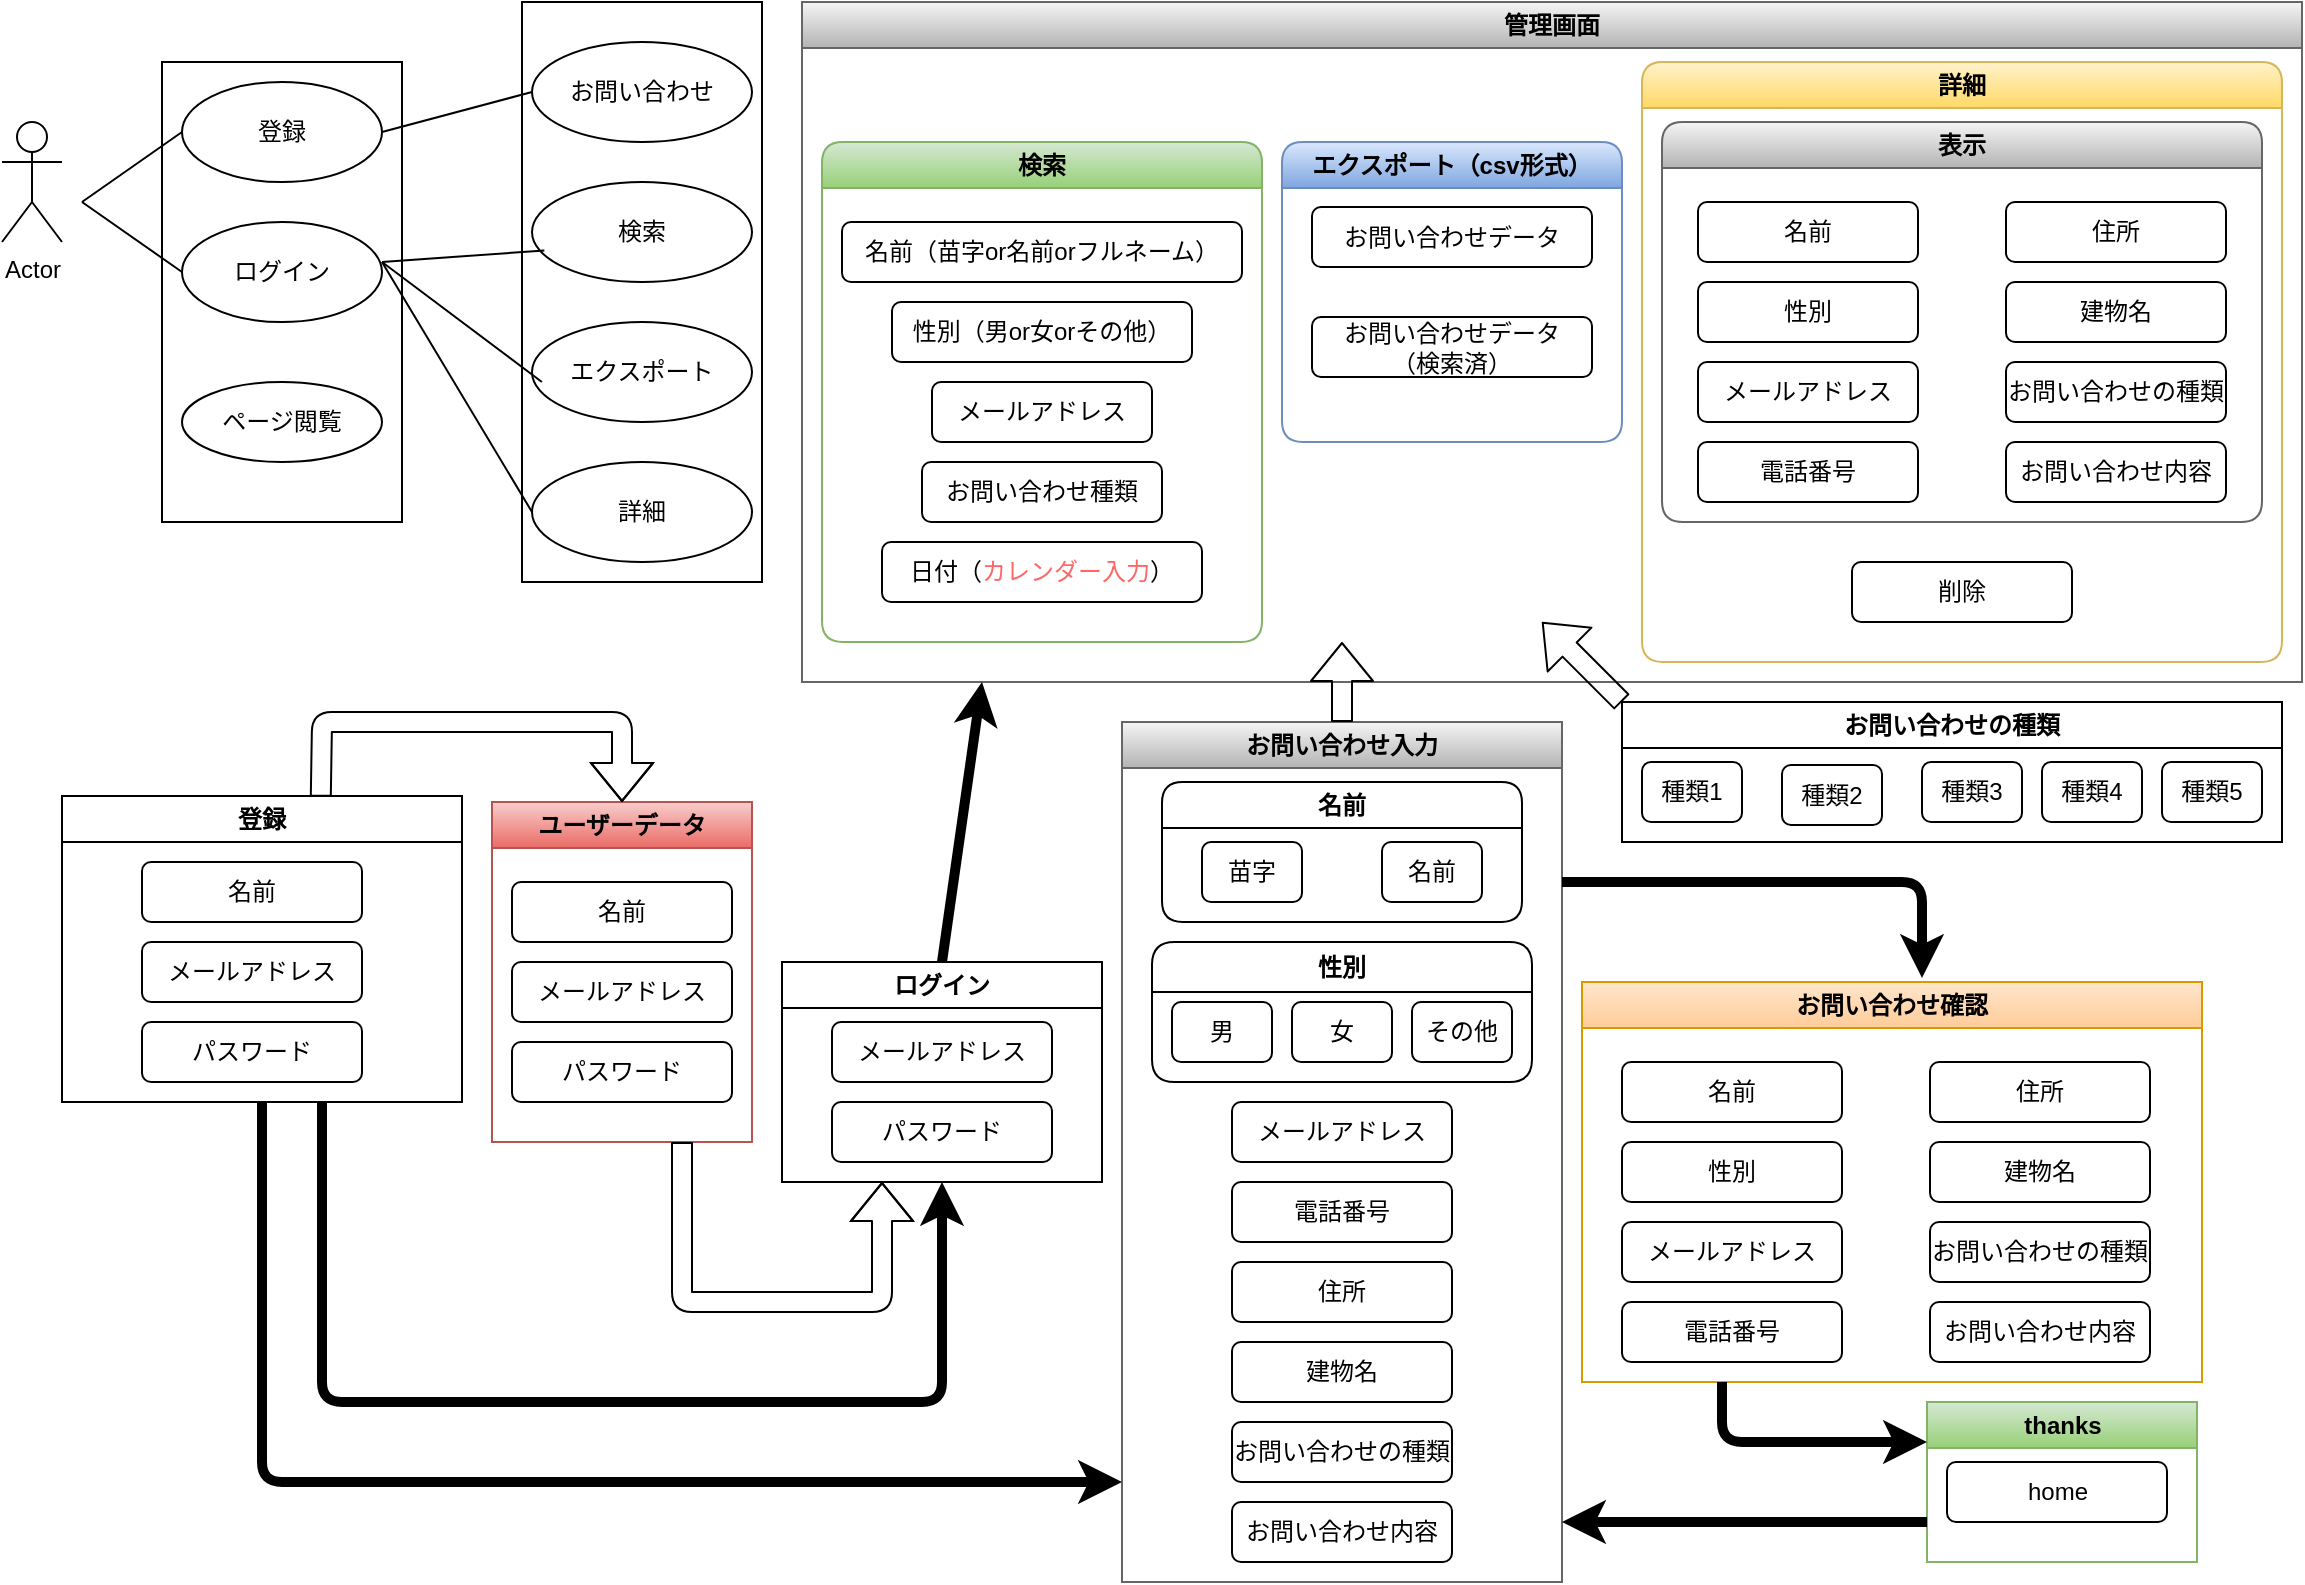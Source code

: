 <mxfile>
    <diagram id="a186hk4_OYax-xzlF0Wj" name="ページ1">
        <mxGraphModel dx="623" dy="1207" grid="1" gridSize="10" guides="1" tooltips="1" connect="1" arrows="1" fold="1" page="1" pageScale="1" pageWidth="1169" pageHeight="827" math="0" shadow="0">
            <root>
                <mxCell id="0"/>
                <mxCell id="1" parent="0"/>
                <mxCell id="195" value="Actor" style="shape=umlActor;verticalLabelPosition=bottom;verticalAlign=top;html=1;outlineConnect=0;" parent="1" vertex="1">
                    <mxGeometry x="10" y="-750" width="30" height="60" as="geometry"/>
                </mxCell>
                <mxCell id="196" value="" style="rounded=0;whiteSpace=wrap;html=1;" parent="1" vertex="1">
                    <mxGeometry x="270" y="-810" width="120" height="290" as="geometry"/>
                </mxCell>
                <mxCell id="197" value="" style="rounded=0;whiteSpace=wrap;html=1;" parent="1" vertex="1">
                    <mxGeometry x="90" y="-780" width="120" height="230" as="geometry"/>
                </mxCell>
                <mxCell id="198" value="登録" style="ellipse;whiteSpace=wrap;html=1;" parent="1" vertex="1">
                    <mxGeometry x="100" y="-770" width="100" height="50" as="geometry"/>
                </mxCell>
                <mxCell id="200" value="ログイン" style="ellipse;whiteSpace=wrap;html=1;" parent="1" vertex="1">
                    <mxGeometry x="100" y="-700" width="100" height="50" as="geometry"/>
                </mxCell>
                <mxCell id="201" value="検索" style="ellipse;whiteSpace=wrap;html=1;" parent="1" vertex="1">
                    <mxGeometry x="275" y="-720" width="110" height="50" as="geometry"/>
                </mxCell>
                <mxCell id="202" value="エクスポート" style="ellipse;whiteSpace=wrap;html=1;" parent="1" vertex="1">
                    <mxGeometry x="275" y="-650" width="110" height="50" as="geometry"/>
                </mxCell>
                <mxCell id="203" value="詳細" style="ellipse;whiteSpace=wrap;html=1;" parent="1" vertex="1">
                    <mxGeometry x="275" y="-580" width="110" height="50" as="geometry"/>
                </mxCell>
                <mxCell id="257" value="" style="endArrow=none;html=1;entryX=0;entryY=0.5;entryDx=0;entryDy=0;" parent="1" target="198" edge="1">
                    <mxGeometry width="50" height="50" relative="1" as="geometry">
                        <mxPoint x="50" y="-710" as="sourcePoint"/>
                        <mxPoint x="100" y="-760" as="targetPoint"/>
                    </mxGeometry>
                </mxCell>
                <mxCell id="258" value="" style="endArrow=none;html=1;entryX=0;entryY=0.5;entryDx=0;entryDy=0;" parent="1" target="200" edge="1">
                    <mxGeometry width="50" height="50" relative="1" as="geometry">
                        <mxPoint x="50" y="-710" as="sourcePoint"/>
                        <mxPoint x="80" y="-680" as="targetPoint"/>
                    </mxGeometry>
                </mxCell>
                <mxCell id="259" value="" style="endArrow=none;html=1;entryX=0.056;entryY=0.685;entryDx=0;entryDy=0;entryPerimeter=0;" parent="1" target="201" edge="1">
                    <mxGeometry width="50" height="50" relative="1" as="geometry">
                        <mxPoint x="200" y="-680" as="sourcePoint"/>
                        <mxPoint x="250" y="-730" as="targetPoint"/>
                    </mxGeometry>
                </mxCell>
                <mxCell id="260" value="" style="endArrow=none;html=1;entryX=0.045;entryY=0.6;entryDx=0;entryDy=0;entryPerimeter=0;" parent="1" target="202" edge="1">
                    <mxGeometry width="50" height="50" relative="1" as="geometry">
                        <mxPoint x="200" y="-680" as="sourcePoint"/>
                        <mxPoint x="270" y="-700" as="targetPoint"/>
                    </mxGeometry>
                </mxCell>
                <mxCell id="261" value="" style="endArrow=none;html=1;entryX=0;entryY=0.5;entryDx=0;entryDy=0;" parent="1" target="203" edge="1">
                    <mxGeometry width="50" height="50" relative="1" as="geometry">
                        <mxPoint x="200" y="-680" as="sourcePoint"/>
                        <mxPoint x="250" y="-670" as="targetPoint"/>
                    </mxGeometry>
                </mxCell>
                <mxCell id="262" value="お問い合わせ" style="ellipse;whiteSpace=wrap;html=1;" parent="1" vertex="1">
                    <mxGeometry x="275" y="-790" width="110" height="50" as="geometry"/>
                </mxCell>
                <mxCell id="263" value="" style="endArrow=none;html=1;entryX=0;entryY=0.5;entryDx=0;entryDy=0;exitX=1;exitY=0.5;exitDx=0;exitDy=0;" parent="1" source="198" target="262" edge="1">
                    <mxGeometry width="50" height="50" relative="1" as="geometry">
                        <mxPoint x="210" y="-530" as="sourcePoint"/>
                        <mxPoint x="260" y="-580" as="targetPoint"/>
                    </mxGeometry>
                </mxCell>
                <mxCell id="264" value="お問い合わせ入力" style="swimlane;whiteSpace=wrap;html=1;fillColor=#f5f5f5;gradientColor=#b3b3b3;strokeColor=#666666;" parent="1" vertex="1">
                    <mxGeometry x="570" y="-450" width="220" height="430" as="geometry"/>
                </mxCell>
                <mxCell id="273" value="お問い合わせ内容" style="rounded=1;whiteSpace=wrap;html=1;" parent="264" vertex="1">
                    <mxGeometry x="55" y="390" width="110" height="30" as="geometry"/>
                </mxCell>
                <mxCell id="272" value="お問い合わせの種類" style="rounded=1;whiteSpace=wrap;html=1;" parent="264" vertex="1">
                    <mxGeometry x="55" y="350" width="110" height="30" as="geometry"/>
                </mxCell>
                <mxCell id="271" value="建物名" style="rounded=1;whiteSpace=wrap;html=1;" parent="264" vertex="1">
                    <mxGeometry x="55" y="310" width="110" height="30" as="geometry"/>
                </mxCell>
                <mxCell id="270" value="住所" style="rounded=1;whiteSpace=wrap;html=1;" parent="264" vertex="1">
                    <mxGeometry x="55" y="270" width="110" height="30" as="geometry"/>
                </mxCell>
                <mxCell id="269" value="電話番号" style="rounded=1;whiteSpace=wrap;html=1;" parent="264" vertex="1">
                    <mxGeometry x="55" y="230" width="110" height="30" as="geometry"/>
                </mxCell>
                <mxCell id="268" value="メールアドレス" style="rounded=1;whiteSpace=wrap;html=1;" parent="264" vertex="1">
                    <mxGeometry x="55" y="190" width="110" height="30" as="geometry"/>
                </mxCell>
                <mxCell id="274" value="名前" style="swimlane;whiteSpace=wrap;html=1;rounded=1;startSize=23;" parent="264" vertex="1">
                    <mxGeometry x="20" y="30" width="180" height="70" as="geometry"/>
                </mxCell>
                <mxCell id="275" value="苗字" style="rounded=1;whiteSpace=wrap;html=1;" parent="274" vertex="1">
                    <mxGeometry x="20" y="30" width="50" height="30" as="geometry"/>
                </mxCell>
                <mxCell id="276" value="名前" style="rounded=1;whiteSpace=wrap;html=1;" parent="274" vertex="1">
                    <mxGeometry x="110" y="30" width="50" height="30" as="geometry"/>
                </mxCell>
                <mxCell id="277" value="性別" style="swimlane;whiteSpace=wrap;html=1;rounded=1;startSize=25;" parent="264" vertex="1">
                    <mxGeometry x="15" y="110" width="190" height="70" as="geometry">
                        <mxRectangle x="640" y="-580" width="60" height="30" as="alternateBounds"/>
                    </mxGeometry>
                </mxCell>
                <mxCell id="278" value="男" style="rounded=1;whiteSpace=wrap;html=1;" parent="277" vertex="1">
                    <mxGeometry x="10" y="30" width="50" height="30" as="geometry"/>
                </mxCell>
                <mxCell id="279" value="女" style="rounded=1;whiteSpace=wrap;html=1;" parent="277" vertex="1">
                    <mxGeometry x="70" y="30" width="50" height="30" as="geometry"/>
                </mxCell>
                <mxCell id="281" value="その他" style="rounded=1;whiteSpace=wrap;html=1;" parent="277" vertex="1">
                    <mxGeometry x="130" y="30" width="50" height="30" as="geometry"/>
                </mxCell>
                <mxCell id="310" value="thanks" style="swimlane;whiteSpace=wrap;html=1;fillColor=#d5e8d4;gradientColor=#97d077;strokeColor=#82b366;" parent="1" vertex="1">
                    <mxGeometry x="972.5" y="-110" width="135" height="80" as="geometry"/>
                </mxCell>
                <mxCell id="311" value="home" style="rounded=1;whiteSpace=wrap;html=1;" parent="310" vertex="1">
                    <mxGeometry x="10" y="30" width="110" height="30" as="geometry"/>
                </mxCell>
                <mxCell id="312" value="" style="group" parent="1" vertex="1" connectable="0">
                    <mxGeometry x="800" y="-320" width="310" height="200" as="geometry"/>
                </mxCell>
                <mxCell id="282" value="お問い合わせ確認" style="swimlane;whiteSpace=wrap;html=1;fillColor=#FFE6CC;gradientColor=#FFCC99;strokeColor=#d79b00;" parent="312" vertex="1">
                    <mxGeometry width="310" height="200" as="geometry"/>
                </mxCell>
                <mxCell id="301" value="" style="group" parent="312" vertex="1" connectable="0">
                    <mxGeometry x="20" y="40" width="264" height="150" as="geometry"/>
                </mxCell>
                <mxCell id="302" value="名前" style="rounded=1;whiteSpace=wrap;html=1;" parent="301" vertex="1">
                    <mxGeometry width="110" height="30" as="geometry"/>
                </mxCell>
                <mxCell id="303" value="性別" style="rounded=1;whiteSpace=wrap;html=1;" parent="301" vertex="1">
                    <mxGeometry y="40" width="110" height="30" as="geometry"/>
                </mxCell>
                <mxCell id="304" value="メールアドレス" style="rounded=1;whiteSpace=wrap;html=1;" parent="301" vertex="1">
                    <mxGeometry y="80" width="110" height="30" as="geometry"/>
                </mxCell>
                <mxCell id="305" value="電話番号" style="rounded=1;whiteSpace=wrap;html=1;" parent="301" vertex="1">
                    <mxGeometry y="120" width="110" height="30" as="geometry"/>
                </mxCell>
                <mxCell id="306" value="住所" style="rounded=1;whiteSpace=wrap;html=1;" parent="301" vertex="1">
                    <mxGeometry x="154" width="110" height="30" as="geometry"/>
                </mxCell>
                <mxCell id="307" value="建物名" style="rounded=1;whiteSpace=wrap;html=1;" parent="301" vertex="1">
                    <mxGeometry x="154" y="40" width="110" height="30" as="geometry"/>
                </mxCell>
                <mxCell id="308" value="お問い合わせの種類" style="rounded=1;whiteSpace=wrap;html=1;" parent="301" vertex="1">
                    <mxGeometry x="154" y="80" width="110" height="30" as="geometry"/>
                </mxCell>
                <mxCell id="309" value="お問い合わせ内容" style="rounded=1;whiteSpace=wrap;html=1;" parent="301" vertex="1">
                    <mxGeometry x="154" y="120" width="110" height="30" as="geometry"/>
                </mxCell>
                <mxCell id="313" value="管理画面" style="swimlane;whiteSpace=wrap;html=1;fillColor=#f5f5f5;strokeColor=#666666;gradientColor=#b3b3b3;" parent="1" vertex="1">
                    <mxGeometry x="410" y="-810" width="750" height="340" as="geometry"/>
                </mxCell>
                <mxCell id="206" value="検索" style="swimlane;whiteSpace=wrap;html=1;rounded=1;fillColor=#d5e8d4;gradientColor=#97d077;strokeColor=#82b366;" parent="313" vertex="1">
                    <mxGeometry x="10" y="70" width="220" height="250" as="geometry"/>
                </mxCell>
                <mxCell id="210" value="名前（苗字or名前orフルネーム）" style="rounded=1;whiteSpace=wrap;html=1;" parent="206" vertex="1">
                    <mxGeometry x="10" y="40" width="200" height="30" as="geometry"/>
                </mxCell>
                <mxCell id="211" value="性別（男or女orその他）" style="rounded=1;whiteSpace=wrap;html=1;" parent="206" vertex="1">
                    <mxGeometry x="35" y="80" width="150" height="30" as="geometry"/>
                </mxCell>
                <mxCell id="215" value="メールアドレス" style="rounded=1;whiteSpace=wrap;html=1;" parent="206" vertex="1">
                    <mxGeometry x="55" y="120" width="110" height="30" as="geometry"/>
                </mxCell>
                <mxCell id="216" value="お問い合わせ種類" style="rounded=1;whiteSpace=wrap;html=1;" parent="206" vertex="1">
                    <mxGeometry x="50" y="160" width="120" height="30" as="geometry"/>
                </mxCell>
                <mxCell id="217" value="日付（&lt;font style=&quot;color: rgb(255, 102, 102);&quot;&gt;カレンダー入力&lt;/font&gt;）" style="rounded=1;whiteSpace=wrap;html=1;" parent="206" vertex="1">
                    <mxGeometry x="30" y="200" width="160" height="30" as="geometry"/>
                </mxCell>
                <mxCell id="319" value="" style="group" parent="313" vertex="1" connectable="0">
                    <mxGeometry x="240" y="70" width="170" height="150" as="geometry"/>
                </mxCell>
                <mxCell id="222" value="お問い合わせデータ&lt;div&gt;（検索済）&lt;/div&gt;" style="rounded=1;whiteSpace=wrap;html=1;flipH=0;flipV=0;" parent="319" vertex="1">
                    <mxGeometry x="15" y="87.5" width="140" height="30" as="geometry"/>
                </mxCell>
                <mxCell id="219" value="お問い合わせデータ" style="rounded=1;whiteSpace=wrap;html=1;flipH=0;flipV=0;" parent="319" vertex="1">
                    <mxGeometry x="15" y="32.5" width="140" height="30" as="geometry"/>
                </mxCell>
                <mxCell id="218" value="エクスポート（csv形式）" style="swimlane;whiteSpace=wrap;html=1;rounded=1;fillColor=#dae8fc;gradientColor=#7ea6e0;strokeColor=#6c8ebf;" parent="319" vertex="1">
                    <mxGeometry width="170" height="150" as="geometry"/>
                </mxCell>
                <mxCell id="320" value="" style="group" parent="313" vertex="1" connectable="0">
                    <mxGeometry x="420" y="30" width="320" height="300" as="geometry"/>
                </mxCell>
                <mxCell id="256" value="削除" style="rounded=1;whiteSpace=wrap;html=1;" parent="320" vertex="1">
                    <mxGeometry x="105" y="250" width="110" height="30" as="geometry"/>
                </mxCell>
                <mxCell id="255" value="表示" style="swimlane;whiteSpace=wrap;html=1;rounded=1;fillColor=#f5f5f5;gradientColor=#b3b3b3;strokeColor=#666666;" parent="320" vertex="1">
                    <mxGeometry x="10" y="30" width="300" height="200" as="geometry"/>
                </mxCell>
                <mxCell id="254" value="" style="group" parent="255" vertex="1" connectable="0">
                    <mxGeometry x="18" y="40" width="264" height="150" as="geometry"/>
                </mxCell>
                <mxCell id="224" value="名前" style="rounded=1;whiteSpace=wrap;html=1;" parent="254" vertex="1">
                    <mxGeometry width="110" height="30" as="geometry"/>
                </mxCell>
                <mxCell id="225" value="性別" style="rounded=1;whiteSpace=wrap;html=1;" parent="254" vertex="1">
                    <mxGeometry y="40" width="110" height="30" as="geometry"/>
                </mxCell>
                <mxCell id="226" value="メールアドレス" style="rounded=1;whiteSpace=wrap;html=1;" parent="254" vertex="1">
                    <mxGeometry y="80" width="110" height="30" as="geometry"/>
                </mxCell>
                <mxCell id="227" value="電話番号" style="rounded=1;whiteSpace=wrap;html=1;" parent="254" vertex="1">
                    <mxGeometry y="120" width="110" height="30" as="geometry"/>
                </mxCell>
                <mxCell id="228" value="住所" style="rounded=1;whiteSpace=wrap;html=1;" parent="254" vertex="1">
                    <mxGeometry x="154" width="110" height="30" as="geometry"/>
                </mxCell>
                <mxCell id="235" value="建物名" style="rounded=1;whiteSpace=wrap;html=1;" parent="254" vertex="1">
                    <mxGeometry x="154" y="40" width="110" height="30" as="geometry"/>
                </mxCell>
                <mxCell id="243" value="お問い合わせの種類" style="rounded=1;whiteSpace=wrap;html=1;" parent="254" vertex="1">
                    <mxGeometry x="154" y="80" width="110" height="30" as="geometry"/>
                </mxCell>
                <mxCell id="252" value="お問い合わせ内容" style="rounded=1;whiteSpace=wrap;html=1;" parent="254" vertex="1">
                    <mxGeometry x="154" y="120" width="110" height="30" as="geometry"/>
                </mxCell>
                <mxCell id="223" value="詳細" style="swimlane;whiteSpace=wrap;html=1;rounded=1;fillColor=#fff2cc;gradientColor=#ffd966;strokeColor=#d6b656;" parent="320" vertex="1">
                    <mxGeometry width="320" height="300" as="geometry"/>
                </mxCell>
                <mxCell id="336" value="" style="endArrow=classic;html=1;strokeWidth=5;" parent="313" edge="1">
                    <mxGeometry width="50" height="50" relative="1" as="geometry">
                        <mxPoint x="380" y="440" as="sourcePoint"/>
                        <mxPoint x="560" y="488" as="targetPoint"/>
                        <Array as="points">
                            <mxPoint x="560" y="440"/>
                        </Array>
                    </mxGeometry>
                </mxCell>
                <mxCell id="337" value="" style="endArrow=classic;html=1;strokeWidth=5;entryX=0;entryY=0.25;entryDx=0;entryDy=0;" parent="313" target="310" edge="1">
                    <mxGeometry width="50" height="50" relative="1" as="geometry">
                        <mxPoint x="460" y="690" as="sourcePoint"/>
                        <mxPoint x="560" y="750" as="targetPoint"/>
                        <Array as="points">
                            <mxPoint x="460" y="720"/>
                        </Array>
                    </mxGeometry>
                </mxCell>
                <mxCell id="344" value="" style="endArrow=classic;html=1;strokeWidth=5;exitX=0;exitY=0.75;exitDx=0;exitDy=0;" parent="313" source="310" edge="1">
                    <mxGeometry width="50" height="50" relative="1" as="geometry">
                        <mxPoint x="470" y="700" as="sourcePoint"/>
                        <mxPoint x="380" y="760" as="targetPoint"/>
                        <Array as="points"/>
                    </mxGeometry>
                </mxCell>
                <mxCell id="317" value="ユーザーデータ" style="swimlane;whiteSpace=wrap;html=1;fillColor=#f8cecc;gradientColor=#ea6b66;strokeColor=#b85450;startSize=23;" parent="1" vertex="1">
                    <mxGeometry x="255" y="-410" width="130" height="170" as="geometry"/>
                </mxCell>
                <mxCell id="332" value="名前" style="rounded=1;whiteSpace=wrap;html=1;" parent="317" vertex="1">
                    <mxGeometry x="10" y="40" width="110" height="30" as="geometry"/>
                </mxCell>
                <mxCell id="333" value="メールアドレス" style="rounded=1;whiteSpace=wrap;html=1;" parent="317" vertex="1">
                    <mxGeometry x="10" y="80" width="110" height="30" as="geometry"/>
                </mxCell>
                <mxCell id="334" value="パスワード" style="rounded=1;whiteSpace=wrap;html=1;" parent="317" vertex="1">
                    <mxGeometry x="10" y="120" width="110" height="30" as="geometry"/>
                </mxCell>
                <mxCell id="324" value="登録" style="swimlane;whiteSpace=wrap;html=1;" parent="1" vertex="1">
                    <mxGeometry x="40" y="-413" width="200" height="153" as="geometry"/>
                </mxCell>
                <mxCell id="325" value="名前" style="rounded=1;whiteSpace=wrap;html=1;" parent="324" vertex="1">
                    <mxGeometry x="40" y="33" width="110" height="30" as="geometry"/>
                </mxCell>
                <mxCell id="326" value="メールアドレス" style="rounded=1;whiteSpace=wrap;html=1;" parent="324" vertex="1">
                    <mxGeometry x="40" y="73" width="110" height="30" as="geometry"/>
                </mxCell>
                <mxCell id="327" value="パスワード" style="rounded=1;whiteSpace=wrap;html=1;" parent="324" vertex="1">
                    <mxGeometry x="40" y="113" width="110" height="30" as="geometry"/>
                </mxCell>
                <mxCell id="328" value="ログイン" style="swimlane;whiteSpace=wrap;html=1;" parent="1" vertex="1">
                    <mxGeometry x="400" y="-330" width="160" height="110" as="geometry"/>
                </mxCell>
                <mxCell id="330" value="メールアドレス" style="rounded=1;whiteSpace=wrap;html=1;" parent="328" vertex="1">
                    <mxGeometry x="25" y="30" width="110" height="30" as="geometry"/>
                </mxCell>
                <mxCell id="331" value="パスワード" style="rounded=1;whiteSpace=wrap;html=1;" parent="328" vertex="1">
                    <mxGeometry x="25" y="70" width="110" height="30" as="geometry"/>
                </mxCell>
                <mxCell id="335" value="" style="endArrow=classic;html=1;strokeWidth=5;exitX=0.5;exitY=0;exitDx=0;exitDy=0;" parent="1" source="328" edge="1">
                    <mxGeometry width="50" height="50" relative="1" as="geometry">
                        <mxPoint x="500" y="-410" as="sourcePoint"/>
                        <mxPoint x="500" y="-470" as="targetPoint"/>
                    </mxGeometry>
                </mxCell>
                <mxCell id="343" value="" style="endArrow=classic;html=1;strokeWidth=5;exitX=0.5;exitY=1;exitDx=0;exitDy=0;" parent="1" source="324" edge="1">
                    <mxGeometry width="50" height="50" relative="1" as="geometry">
                        <mxPoint x="510" y="-400" as="sourcePoint"/>
                        <mxPoint x="570" y="-70" as="targetPoint"/>
                        <Array as="points">
                            <mxPoint x="140" y="-70"/>
                        </Array>
                    </mxGeometry>
                </mxCell>
                <mxCell id="396" value="お問い合わせの種類" style="swimlane;whiteSpace=wrap;html=1;" parent="1" vertex="1">
                    <mxGeometry x="820" y="-460" width="330" height="70" as="geometry"/>
                </mxCell>
                <mxCell id="397" value="種類1" style="rounded=1;whiteSpace=wrap;html=1;" parent="396" vertex="1">
                    <mxGeometry x="10" y="30" width="50" height="30" as="geometry"/>
                </mxCell>
                <mxCell id="403" value="種類2" style="rounded=1;whiteSpace=wrap;html=1;" parent="396" vertex="1">
                    <mxGeometry x="80" y="31.5" width="50" height="30" as="geometry"/>
                </mxCell>
                <mxCell id="404" value="種類3" style="rounded=1;whiteSpace=wrap;html=1;" parent="396" vertex="1">
                    <mxGeometry x="150" y="30" width="50" height="30" as="geometry"/>
                </mxCell>
                <mxCell id="405" value="種類4" style="rounded=1;whiteSpace=wrap;html=1;" parent="396" vertex="1">
                    <mxGeometry x="210" y="30" width="50" height="30" as="geometry"/>
                </mxCell>
                <mxCell id="406" value="種類5" style="rounded=1;whiteSpace=wrap;html=1;" parent="396" vertex="1">
                    <mxGeometry x="270" y="30" width="50" height="30" as="geometry"/>
                </mxCell>
                <mxCell id="JidAyluxkgedh4ystLiz-407" value="" style="endArrow=classic;html=1;strokeWidth=5;entryX=0.5;entryY=1;entryDx=0;entryDy=0;" parent="1" target="328" edge="1">
                    <mxGeometry width="50" height="50" relative="1" as="geometry">
                        <mxPoint x="170" y="-260" as="sourcePoint"/>
                        <mxPoint x="600" y="-110" as="targetPoint"/>
                        <Array as="points">
                            <mxPoint x="170" y="-110"/>
                            <mxPoint x="480" y="-110"/>
                        </Array>
                    </mxGeometry>
                </mxCell>
                <mxCell id="JidAyluxkgedh4ystLiz-409" value="ページ閲覧" style="ellipse;whiteSpace=wrap;html=1;align=center;" parent="1" vertex="1">
                    <mxGeometry x="100" y="-620" width="100" height="40" as="geometry"/>
                </mxCell>
                <mxCell id="JidAyluxkgedh4ystLiz-410" value="" style="shape=flexArrow;endArrow=classic;html=1;exitX=0.647;exitY=0.002;exitDx=0;exitDy=0;exitPerimeter=0;entryX=0.5;entryY=0;entryDx=0;entryDy=0;" parent="1" source="324" target="317" edge="1">
                    <mxGeometry width="50" height="50" relative="1" as="geometry">
                        <mxPoint x="490" y="-400" as="sourcePoint"/>
                        <mxPoint x="340" y="-450" as="targetPoint"/>
                        <Array as="points">
                            <mxPoint x="170" y="-450"/>
                            <mxPoint x="320" y="-450"/>
                        </Array>
                    </mxGeometry>
                </mxCell>
                <mxCell id="JidAyluxkgedh4ystLiz-411" value="" style="shape=flexArrow;endArrow=classic;html=1;exitX=0.5;exitY=0;exitDx=0;exitDy=0;" parent="1" source="264" edge="1">
                    <mxGeometry width="50" height="50" relative="1" as="geometry">
                        <mxPoint x="490" y="-400" as="sourcePoint"/>
                        <mxPoint x="680" y="-490" as="targetPoint"/>
                    </mxGeometry>
                </mxCell>
                <mxCell id="JidAyluxkgedh4ystLiz-412" value="" style="shape=flexArrow;endArrow=classic;html=1;" parent="1" edge="1">
                    <mxGeometry width="50" height="50" relative="1" as="geometry">
                        <mxPoint x="350" y="-240" as="sourcePoint"/>
                        <mxPoint x="450" y="-220" as="targetPoint"/>
                        <Array as="points">
                            <mxPoint x="350" y="-160"/>
                            <mxPoint x="450" y="-160"/>
                        </Array>
                    </mxGeometry>
                </mxCell>
                <mxCell id="JidAyluxkgedh4ystLiz-413" value="" style="shape=flexArrow;endArrow=classic;html=1;exitX=0;exitY=0;exitDx=0;exitDy=0;" parent="1" source="396" edge="1">
                    <mxGeometry width="50" height="50" relative="1" as="geometry">
                        <mxPoint x="490" y="-400" as="sourcePoint"/>
                        <mxPoint x="780" y="-500" as="targetPoint"/>
                    </mxGeometry>
                </mxCell>
            </root>
        </mxGraphModel>
    </diagram>
    <diagram id="XIUJoFIRIqvUNuBuNSU5" name="ページ2">
        <mxGraphModel dx="623" dy="572" grid="1" gridSize="10" guides="1" tooltips="1" connect="1" arrows="1" fold="1" page="1" pageScale="1" pageWidth="1169" pageHeight="827" math="0" shadow="0">
            <root>
                <mxCell id="0"/>
                <mxCell id="1" parent="0"/>
                <mxCell id="DqhU7lSYUnh9cS1nYdbI-1" value="User" style="shape=table;startSize=30;container=1;collapsible=1;childLayout=tableLayout;fixedRows=1;rowLines=0;fontStyle=1;align=center;resizeLast=1;html=1;" parent="1" vertex="1">
                    <mxGeometry x="20" y="20" width="180" height="210" as="geometry"/>
                </mxCell>
                <mxCell id="DqhU7lSYUnh9cS1nYdbI-2" value="" style="shape=tableRow;horizontal=0;startSize=0;swimlaneHead=0;swimlaneBody=0;fillColor=none;collapsible=0;dropTarget=0;points=[[0,0.5],[1,0.5]];portConstraint=eastwest;top=0;left=0;right=0;bottom=1;" parent="DqhU7lSYUnh9cS1nYdbI-1" vertex="1">
                    <mxGeometry y="30" width="180" height="30" as="geometry"/>
                </mxCell>
                <mxCell id="DqhU7lSYUnh9cS1nYdbI-3" value="PK" style="shape=partialRectangle;connectable=0;fillColor=none;top=0;left=0;bottom=0;right=0;fontStyle=1;overflow=hidden;whiteSpace=wrap;html=1;" parent="DqhU7lSYUnh9cS1nYdbI-2" vertex="1">
                    <mxGeometry width="30" height="30" as="geometry">
                        <mxRectangle width="30" height="30" as="alternateBounds"/>
                    </mxGeometry>
                </mxCell>
                <mxCell id="DqhU7lSYUnh9cS1nYdbI-4" value="id" style="shape=partialRectangle;connectable=0;fillColor=none;top=0;left=0;bottom=0;right=0;align=left;spacingLeft=6;fontStyle=5;overflow=hidden;whiteSpace=wrap;html=1;" parent="DqhU7lSYUnh9cS1nYdbI-2" vertex="1">
                    <mxGeometry x="30" width="150" height="30" as="geometry">
                        <mxRectangle width="150" height="30" as="alternateBounds"/>
                    </mxGeometry>
                </mxCell>
                <mxCell id="DqhU7lSYUnh9cS1nYdbI-8" value="" style="shape=tableRow;horizontal=0;startSize=0;swimlaneHead=0;swimlaneBody=0;fillColor=none;collapsible=0;dropTarget=0;points=[[0,0.5],[1,0.5]];portConstraint=eastwest;top=0;left=0;right=0;bottom=0;" parent="DqhU7lSYUnh9cS1nYdbI-1" vertex="1">
                    <mxGeometry y="60" width="180" height="30" as="geometry"/>
                </mxCell>
                <mxCell id="DqhU7lSYUnh9cS1nYdbI-9" value="" style="shape=partialRectangle;connectable=0;fillColor=none;top=0;left=0;bottom=0;right=0;editable=1;overflow=hidden;whiteSpace=wrap;html=1;" parent="DqhU7lSYUnh9cS1nYdbI-8" vertex="1">
                    <mxGeometry width="30" height="30" as="geometry">
                        <mxRectangle width="30" height="30" as="alternateBounds"/>
                    </mxGeometry>
                </mxCell>
                <mxCell id="DqhU7lSYUnh9cS1nYdbI-10" value="name" style="shape=partialRectangle;connectable=0;fillColor=none;top=0;left=0;bottom=0;right=0;align=left;spacingLeft=6;overflow=hidden;whiteSpace=wrap;html=1;" parent="DqhU7lSYUnh9cS1nYdbI-8" vertex="1">
                    <mxGeometry x="30" width="150" height="30" as="geometry">
                        <mxRectangle width="150" height="30" as="alternateBounds"/>
                    </mxGeometry>
                </mxCell>
                <mxCell id="DqhU7lSYUnh9cS1nYdbI-11" value="" style="shape=tableRow;horizontal=0;startSize=0;swimlaneHead=0;swimlaneBody=0;fillColor=none;collapsible=0;dropTarget=0;points=[[0,0.5],[1,0.5]];portConstraint=eastwest;top=0;left=0;right=0;bottom=0;" parent="DqhU7lSYUnh9cS1nYdbI-1" vertex="1">
                    <mxGeometry y="90" width="180" height="30" as="geometry"/>
                </mxCell>
                <mxCell id="DqhU7lSYUnh9cS1nYdbI-12" value="" style="shape=partialRectangle;connectable=0;fillColor=none;top=0;left=0;bottom=0;right=0;editable=1;overflow=hidden;whiteSpace=wrap;html=1;" parent="DqhU7lSYUnh9cS1nYdbI-11" vertex="1">
                    <mxGeometry width="30" height="30" as="geometry">
                        <mxRectangle width="30" height="30" as="alternateBounds"/>
                    </mxGeometry>
                </mxCell>
                <mxCell id="DqhU7lSYUnh9cS1nYdbI-13" value="email (unique)" style="shape=partialRectangle;connectable=0;fillColor=none;top=0;left=0;bottom=0;right=0;align=left;spacingLeft=6;overflow=hidden;whiteSpace=wrap;html=1;" parent="DqhU7lSYUnh9cS1nYdbI-11" vertex="1">
                    <mxGeometry x="30" width="150" height="30" as="geometry">
                        <mxRectangle width="150" height="30" as="alternateBounds"/>
                    </mxGeometry>
                </mxCell>
                <mxCell id="DqhU7lSYUnh9cS1nYdbI-14" value="" style="shape=tableRow;horizontal=0;startSize=0;swimlaneHead=0;swimlaneBody=0;fillColor=none;collapsible=0;dropTarget=0;points=[[0,0.5],[1,0.5]];portConstraint=eastwest;top=0;left=0;right=0;bottom=0;" parent="DqhU7lSYUnh9cS1nYdbI-1" vertex="1">
                    <mxGeometry y="120" width="180" height="30" as="geometry"/>
                </mxCell>
                <mxCell id="DqhU7lSYUnh9cS1nYdbI-15" value="" style="shape=partialRectangle;connectable=0;fillColor=none;top=0;left=0;bottom=0;right=0;editable=1;overflow=hidden;whiteSpace=wrap;html=1;" parent="DqhU7lSYUnh9cS1nYdbI-14" vertex="1">
                    <mxGeometry width="30" height="30" as="geometry">
                        <mxRectangle width="30" height="30" as="alternateBounds"/>
                    </mxGeometry>
                </mxCell>
                <mxCell id="DqhU7lSYUnh9cS1nYdbI-16" value="password" style="shape=partialRectangle;connectable=0;fillColor=none;top=0;left=0;bottom=0;right=0;align=left;spacingLeft=6;overflow=hidden;whiteSpace=wrap;html=1;" parent="DqhU7lSYUnh9cS1nYdbI-14" vertex="1">
                    <mxGeometry x="30" width="150" height="30" as="geometry">
                        <mxRectangle width="150" height="30" as="alternateBounds"/>
                    </mxGeometry>
                </mxCell>
                <mxCell id="WH6bGl1CaL70S8kNc1QI-4" value="" style="shape=tableRow;horizontal=0;startSize=0;swimlaneHead=0;swimlaneBody=0;fillColor=none;collapsible=0;dropTarget=0;points=[[0,0.5],[1,0.5]];portConstraint=eastwest;top=0;left=0;right=0;bottom=0;" vertex="1" parent="DqhU7lSYUnh9cS1nYdbI-1">
                    <mxGeometry y="150" width="180" height="30" as="geometry"/>
                </mxCell>
                <mxCell id="WH6bGl1CaL70S8kNc1QI-5" value="" style="shape=partialRectangle;connectable=0;fillColor=none;top=0;left=0;bottom=0;right=0;editable=1;overflow=hidden;whiteSpace=wrap;html=1;" vertex="1" parent="WH6bGl1CaL70S8kNc1QI-4">
                    <mxGeometry width="30" height="30" as="geometry">
                        <mxRectangle width="30" height="30" as="alternateBounds"/>
                    </mxGeometry>
                </mxCell>
                <mxCell id="WH6bGl1CaL70S8kNc1QI-6" value="create_at" style="shape=partialRectangle;connectable=0;fillColor=none;top=0;left=0;bottom=0;right=0;align=left;spacingLeft=6;overflow=hidden;whiteSpace=wrap;html=1;" vertex="1" parent="WH6bGl1CaL70S8kNc1QI-4">
                    <mxGeometry x="30" width="150" height="30" as="geometry">
                        <mxRectangle width="150" height="30" as="alternateBounds"/>
                    </mxGeometry>
                </mxCell>
                <mxCell id="WH6bGl1CaL70S8kNc1QI-7" value="" style="shape=tableRow;horizontal=0;startSize=0;swimlaneHead=0;swimlaneBody=0;fillColor=none;collapsible=0;dropTarget=0;points=[[0,0.5],[1,0.5]];portConstraint=eastwest;top=0;left=0;right=0;bottom=0;" vertex="1" parent="DqhU7lSYUnh9cS1nYdbI-1">
                    <mxGeometry y="180" width="180" height="30" as="geometry"/>
                </mxCell>
                <mxCell id="WH6bGl1CaL70S8kNc1QI-8" value="" style="shape=partialRectangle;connectable=0;fillColor=none;top=0;left=0;bottom=0;right=0;editable=1;overflow=hidden;whiteSpace=wrap;html=1;" vertex="1" parent="WH6bGl1CaL70S8kNc1QI-7">
                    <mxGeometry width="30" height="30" as="geometry">
                        <mxRectangle width="30" height="30" as="alternateBounds"/>
                    </mxGeometry>
                </mxCell>
                <mxCell id="WH6bGl1CaL70S8kNc1QI-9" value="update_at" style="shape=partialRectangle;connectable=0;fillColor=none;top=0;left=0;bottom=0;right=0;align=left;spacingLeft=6;overflow=hidden;whiteSpace=wrap;html=1;" vertex="1" parent="WH6bGl1CaL70S8kNc1QI-7">
                    <mxGeometry x="30" width="150" height="30" as="geometry">
                        <mxRectangle width="150" height="30" as="alternateBounds"/>
                    </mxGeometry>
                </mxCell>
                <mxCell id="R6xWxiMw1nWI4LtuLH-N-1" value="Contacts" style="shape=table;startSize=30;container=1;collapsible=1;childLayout=tableLayout;fixedRows=1;rowLines=0;fontStyle=1;align=center;resizeLast=1;html=1;" parent="1" vertex="1">
                    <mxGeometry x="280" y="20" width="180" height="360" as="geometry"/>
                </mxCell>
                <mxCell id="R6xWxiMw1nWI4LtuLH-N-2" value="" style="shape=tableRow;horizontal=0;startSize=0;swimlaneHead=0;swimlaneBody=0;fillColor=none;collapsible=0;dropTarget=0;points=[[0,0.5],[1,0.5]];portConstraint=eastwest;top=0;left=0;right=0;bottom=1;" parent="R6xWxiMw1nWI4LtuLH-N-1" vertex="1">
                    <mxGeometry y="30" width="180" height="30" as="geometry"/>
                </mxCell>
                <mxCell id="R6xWxiMw1nWI4LtuLH-N-3" value="PK" style="shape=partialRectangle;connectable=0;fillColor=none;top=0;left=0;bottom=0;right=0;fontStyle=1;overflow=hidden;whiteSpace=wrap;html=1;" parent="R6xWxiMw1nWI4LtuLH-N-2" vertex="1">
                    <mxGeometry width="30" height="30" as="geometry">
                        <mxRectangle width="30" height="30" as="alternateBounds"/>
                    </mxGeometry>
                </mxCell>
                <mxCell id="R6xWxiMw1nWI4LtuLH-N-4" value="id" style="shape=partialRectangle;connectable=0;fillColor=none;top=0;left=0;bottom=0;right=0;align=left;spacingLeft=6;fontStyle=5;overflow=hidden;whiteSpace=wrap;html=1;" parent="R6xWxiMw1nWI4LtuLH-N-2" vertex="1">
                    <mxGeometry x="30" width="150" height="30" as="geometry">
                        <mxRectangle width="150" height="30" as="alternateBounds"/>
                    </mxGeometry>
                </mxCell>
                <mxCell id="kB6Zyom3m4nFvXZJzPRM-7" value="" style="shape=tableRow;horizontal=0;startSize=0;swimlaneHead=0;swimlaneBody=0;fillColor=none;collapsible=0;dropTarget=0;points=[[0,0.5],[1,0.5]];portConstraint=eastwest;top=0;left=0;right=0;bottom=1;" parent="R6xWxiMw1nWI4LtuLH-N-1" vertex="1">
                    <mxGeometry y="60" width="180" height="30" as="geometry"/>
                </mxCell>
                <mxCell id="kB6Zyom3m4nFvXZJzPRM-8" value="FK" style="shape=partialRectangle;connectable=0;fillColor=none;top=0;left=0;bottom=0;right=0;fontStyle=1;overflow=hidden;whiteSpace=wrap;html=1;" parent="kB6Zyom3m4nFvXZJzPRM-7" vertex="1">
                    <mxGeometry width="30" height="30" as="geometry">
                        <mxRectangle width="30" height="30" as="alternateBounds"/>
                    </mxGeometry>
                </mxCell>
                <mxCell id="kB6Zyom3m4nFvXZJzPRM-9" value="category_id" style="shape=partialRectangle;connectable=0;fillColor=none;top=0;left=0;bottom=0;right=0;align=left;spacingLeft=6;fontStyle=5;overflow=hidden;whiteSpace=wrap;html=1;" parent="kB6Zyom3m4nFvXZJzPRM-7" vertex="1">
                    <mxGeometry x="30" width="150" height="30" as="geometry">
                        <mxRectangle width="150" height="30" as="alternateBounds"/>
                    </mxGeometry>
                </mxCell>
                <mxCell id="R6xWxiMw1nWI4LtuLH-N-5" value="" style="shape=tableRow;horizontal=0;startSize=0;swimlaneHead=0;swimlaneBody=0;fillColor=none;collapsible=0;dropTarget=0;points=[[0,0.5],[1,0.5]];portConstraint=eastwest;top=0;left=0;right=0;bottom=0;" parent="R6xWxiMw1nWI4LtuLH-N-1" vertex="1">
                    <mxGeometry y="90" width="180" height="30" as="geometry"/>
                </mxCell>
                <mxCell id="R6xWxiMw1nWI4LtuLH-N-6" value="" style="shape=partialRectangle;connectable=0;fillColor=none;top=0;left=0;bottom=0;right=0;editable=1;overflow=hidden;whiteSpace=wrap;html=1;" parent="R6xWxiMw1nWI4LtuLH-N-5" vertex="1">
                    <mxGeometry width="30" height="30" as="geometry">
                        <mxRectangle width="30" height="30" as="alternateBounds"/>
                    </mxGeometry>
                </mxCell>
                <mxCell id="R6xWxiMw1nWI4LtuLH-N-7" value="name" style="shape=partialRectangle;connectable=0;fillColor=none;top=0;left=0;bottom=0;right=0;align=left;spacingLeft=6;overflow=hidden;whiteSpace=wrap;html=1;" parent="R6xWxiMw1nWI4LtuLH-N-5" vertex="1">
                    <mxGeometry x="30" width="150" height="30" as="geometry">
                        <mxRectangle width="150" height="30" as="alternateBounds"/>
                    </mxGeometry>
                </mxCell>
                <mxCell id="R6xWxiMw1nWI4LtuLH-N-11" value="" style="shape=tableRow;horizontal=0;startSize=0;swimlaneHead=0;swimlaneBody=0;fillColor=none;collapsible=0;dropTarget=0;points=[[0,0.5],[1,0.5]];portConstraint=eastwest;top=0;left=0;right=0;bottom=0;" parent="R6xWxiMw1nWI4LtuLH-N-1" vertex="1">
                    <mxGeometry y="120" width="180" height="30" as="geometry"/>
                </mxCell>
                <mxCell id="R6xWxiMw1nWI4LtuLH-N-12" value="" style="shape=partialRectangle;connectable=0;fillColor=none;top=0;left=0;bottom=0;right=0;editable=1;overflow=hidden;whiteSpace=wrap;html=1;" parent="R6xWxiMw1nWI4LtuLH-N-11" vertex="1">
                    <mxGeometry width="30" height="30" as="geometry">
                        <mxRectangle width="30" height="30" as="alternateBounds"/>
                    </mxGeometry>
                </mxCell>
                <mxCell id="R6xWxiMw1nWI4LtuLH-N-13" value="gender" style="shape=partialRectangle;connectable=0;fillColor=none;top=0;left=0;bottom=0;right=0;align=left;spacingLeft=6;overflow=hidden;whiteSpace=wrap;html=1;" parent="R6xWxiMw1nWI4LtuLH-N-11" vertex="1">
                    <mxGeometry x="30" width="150" height="30" as="geometry">
                        <mxRectangle width="150" height="30" as="alternateBounds"/>
                    </mxGeometry>
                </mxCell>
                <mxCell id="R6xWxiMw1nWI4LtuLH-N-14" value="" style="shape=tableRow;horizontal=0;startSize=0;swimlaneHead=0;swimlaneBody=0;fillColor=none;collapsible=0;dropTarget=0;points=[[0,0.5],[1,0.5]];portConstraint=eastwest;top=0;left=0;right=0;bottom=0;" parent="R6xWxiMw1nWI4LtuLH-N-1" vertex="1">
                    <mxGeometry y="150" width="180" height="30" as="geometry"/>
                </mxCell>
                <mxCell id="R6xWxiMw1nWI4LtuLH-N-15" value="" style="shape=partialRectangle;connectable=0;fillColor=none;top=0;left=0;bottom=0;right=0;editable=1;overflow=hidden;whiteSpace=wrap;html=1;" parent="R6xWxiMw1nWI4LtuLH-N-14" vertex="1">
                    <mxGeometry width="30" height="30" as="geometry">
                        <mxRectangle width="30" height="30" as="alternateBounds"/>
                    </mxGeometry>
                </mxCell>
                <mxCell id="R6xWxiMw1nWI4LtuLH-N-16" value="email" style="shape=partialRectangle;connectable=0;fillColor=none;top=0;left=0;bottom=0;right=0;align=left;spacingLeft=6;overflow=hidden;whiteSpace=wrap;html=1;" parent="R6xWxiMw1nWI4LtuLH-N-14" vertex="1">
                    <mxGeometry x="30" width="150" height="30" as="geometry">
                        <mxRectangle width="150" height="30" as="alternateBounds"/>
                    </mxGeometry>
                </mxCell>
                <mxCell id="R6xWxiMw1nWI4LtuLH-N-17" value="" style="shape=tableRow;horizontal=0;startSize=0;swimlaneHead=0;swimlaneBody=0;fillColor=none;collapsible=0;dropTarget=0;points=[[0,0.5],[1,0.5]];portConstraint=eastwest;top=0;left=0;right=0;bottom=0;" parent="R6xWxiMw1nWI4LtuLH-N-1" vertex="1">
                    <mxGeometry y="180" width="180" height="30" as="geometry"/>
                </mxCell>
                <mxCell id="R6xWxiMw1nWI4LtuLH-N-18" value="" style="shape=partialRectangle;connectable=0;fillColor=none;top=0;left=0;bottom=0;right=0;editable=1;overflow=hidden;whiteSpace=wrap;html=1;" parent="R6xWxiMw1nWI4LtuLH-N-17" vertex="1">
                    <mxGeometry width="30" height="30" as="geometry">
                        <mxRectangle width="30" height="30" as="alternateBounds"/>
                    </mxGeometry>
                </mxCell>
                <mxCell id="R6xWxiMw1nWI4LtuLH-N-19" value="tel" style="shape=partialRectangle;connectable=0;fillColor=none;top=0;left=0;bottom=0;right=0;align=left;spacingLeft=6;overflow=hidden;whiteSpace=wrap;html=1;" parent="R6xWxiMw1nWI4LtuLH-N-17" vertex="1">
                    <mxGeometry x="30" width="150" height="30" as="geometry">
                        <mxRectangle width="150" height="30" as="alternateBounds"/>
                    </mxGeometry>
                </mxCell>
                <mxCell id="R6xWxiMw1nWI4LtuLH-N-20" value="" style="shape=tableRow;horizontal=0;startSize=0;swimlaneHead=0;swimlaneBody=0;fillColor=none;collapsible=0;dropTarget=0;points=[[0,0.5],[1,0.5]];portConstraint=eastwest;top=0;left=0;right=0;bottom=0;" parent="R6xWxiMw1nWI4LtuLH-N-1" vertex="1">
                    <mxGeometry y="210" width="180" height="30" as="geometry"/>
                </mxCell>
                <mxCell id="R6xWxiMw1nWI4LtuLH-N-21" value="" style="shape=partialRectangle;connectable=0;fillColor=none;top=0;left=0;bottom=0;right=0;editable=1;overflow=hidden;whiteSpace=wrap;html=1;" parent="R6xWxiMw1nWI4LtuLH-N-20" vertex="1">
                    <mxGeometry width="30" height="30" as="geometry">
                        <mxRectangle width="30" height="30" as="alternateBounds"/>
                    </mxGeometry>
                </mxCell>
                <mxCell id="R6xWxiMw1nWI4LtuLH-N-22" value="adress" style="shape=partialRectangle;connectable=0;fillColor=none;top=0;left=0;bottom=0;right=0;align=left;spacingLeft=6;overflow=hidden;whiteSpace=wrap;html=1;" parent="R6xWxiMw1nWI4LtuLH-N-20" vertex="1">
                    <mxGeometry x="30" width="150" height="30" as="geometry">
                        <mxRectangle width="150" height="30" as="alternateBounds"/>
                    </mxGeometry>
                </mxCell>
                <mxCell id="zqlMN_GJfN-df6foIxjb-1" value="" style="shape=tableRow;horizontal=0;startSize=0;swimlaneHead=0;swimlaneBody=0;fillColor=none;collapsible=0;dropTarget=0;points=[[0,0.5],[1,0.5]];portConstraint=eastwest;top=0;left=0;right=0;bottom=0;" parent="R6xWxiMw1nWI4LtuLH-N-1" vertex="1">
                    <mxGeometry y="240" width="180" height="30" as="geometry"/>
                </mxCell>
                <mxCell id="zqlMN_GJfN-df6foIxjb-2" value="" style="shape=partialRectangle;connectable=0;fillColor=none;top=0;left=0;bottom=0;right=0;editable=1;overflow=hidden;whiteSpace=wrap;html=1;" parent="zqlMN_GJfN-df6foIxjb-1" vertex="1">
                    <mxGeometry width="30" height="30" as="geometry">
                        <mxRectangle width="30" height="30" as="alternateBounds"/>
                    </mxGeometry>
                </mxCell>
                <mxCell id="zqlMN_GJfN-df6foIxjb-3" value="building (nullable)" style="shape=partialRectangle;connectable=0;fillColor=none;top=0;left=0;bottom=0;right=0;align=left;spacingLeft=6;overflow=hidden;whiteSpace=wrap;html=1;" parent="zqlMN_GJfN-df6foIxjb-1" vertex="1">
                    <mxGeometry x="30" width="150" height="30" as="geometry">
                        <mxRectangle width="150" height="30" as="alternateBounds"/>
                    </mxGeometry>
                </mxCell>
                <mxCell id="R6xWxiMw1nWI4LtuLH-N-23" value="" style="shape=tableRow;horizontal=0;startSize=0;swimlaneHead=0;swimlaneBody=0;fillColor=none;collapsible=0;dropTarget=0;points=[[0,0.5],[1,0.5]];portConstraint=eastwest;top=0;left=0;right=0;bottom=0;" parent="R6xWxiMw1nWI4LtuLH-N-1" vertex="1">
                    <mxGeometry y="270" width="180" height="30" as="geometry"/>
                </mxCell>
                <mxCell id="R6xWxiMw1nWI4LtuLH-N-24" value="" style="shape=partialRectangle;connectable=0;fillColor=none;top=0;left=0;bottom=0;right=0;editable=1;overflow=hidden;whiteSpace=wrap;html=1;" parent="R6xWxiMw1nWI4LtuLH-N-23" vertex="1">
                    <mxGeometry width="30" height="30" as="geometry">
                        <mxRectangle width="30" height="30" as="alternateBounds"/>
                    </mxGeometry>
                </mxCell>
                <mxCell id="R6xWxiMw1nWI4LtuLH-N-25" value="detail (TEXT)" style="shape=partialRectangle;connectable=0;fillColor=none;top=0;left=0;bottom=0;right=0;align=left;spacingLeft=6;overflow=hidden;whiteSpace=wrap;html=1;" parent="R6xWxiMw1nWI4LtuLH-N-23" vertex="1">
                    <mxGeometry x="30" width="150" height="30" as="geometry">
                        <mxRectangle width="150" height="30" as="alternateBounds"/>
                    </mxGeometry>
                </mxCell>
                <mxCell id="WH6bGl1CaL70S8kNc1QI-10" value="" style="shape=tableRow;horizontal=0;startSize=0;swimlaneHead=0;swimlaneBody=0;fillColor=none;collapsible=0;dropTarget=0;points=[[0,0.5],[1,0.5]];portConstraint=eastwest;top=0;left=0;right=0;bottom=0;" vertex="1" parent="R6xWxiMw1nWI4LtuLH-N-1">
                    <mxGeometry y="300" width="180" height="30" as="geometry"/>
                </mxCell>
                <mxCell id="WH6bGl1CaL70S8kNc1QI-11" value="" style="shape=partialRectangle;connectable=0;fillColor=none;top=0;left=0;bottom=0;right=0;editable=1;overflow=hidden;whiteSpace=wrap;html=1;" vertex="1" parent="WH6bGl1CaL70S8kNc1QI-10">
                    <mxGeometry width="30" height="30" as="geometry">
                        <mxRectangle width="30" height="30" as="alternateBounds"/>
                    </mxGeometry>
                </mxCell>
                <mxCell id="WH6bGl1CaL70S8kNc1QI-12" value="&lt;span style=&quot;color: rgb(0, 0, 0);&quot;&gt;create_at&lt;/span&gt;" style="shape=partialRectangle;connectable=0;fillColor=none;top=0;left=0;bottom=0;right=0;align=left;spacingLeft=6;overflow=hidden;whiteSpace=wrap;html=1;" vertex="1" parent="WH6bGl1CaL70S8kNc1QI-10">
                    <mxGeometry x="30" width="150" height="30" as="geometry">
                        <mxRectangle width="150" height="30" as="alternateBounds"/>
                    </mxGeometry>
                </mxCell>
                <mxCell id="WH6bGl1CaL70S8kNc1QI-13" value="" style="shape=tableRow;horizontal=0;startSize=0;swimlaneHead=0;swimlaneBody=0;fillColor=none;collapsible=0;dropTarget=0;points=[[0,0.5],[1,0.5]];portConstraint=eastwest;top=0;left=0;right=0;bottom=0;" vertex="1" parent="R6xWxiMw1nWI4LtuLH-N-1">
                    <mxGeometry y="330" width="180" height="30" as="geometry"/>
                </mxCell>
                <mxCell id="WH6bGl1CaL70S8kNc1QI-14" value="" style="shape=partialRectangle;connectable=0;fillColor=none;top=0;left=0;bottom=0;right=0;editable=1;overflow=hidden;whiteSpace=wrap;html=1;" vertex="1" parent="WH6bGl1CaL70S8kNc1QI-13">
                    <mxGeometry width="30" height="30" as="geometry">
                        <mxRectangle width="30" height="30" as="alternateBounds"/>
                    </mxGeometry>
                </mxCell>
                <mxCell id="WH6bGl1CaL70S8kNc1QI-15" value="&lt;span style=&quot;color: rgb(0, 0, 0);&quot;&gt;update_at&lt;/span&gt;" style="shape=partialRectangle;connectable=0;fillColor=none;top=0;left=0;bottom=0;right=0;align=left;spacingLeft=6;overflow=hidden;whiteSpace=wrap;html=1;" vertex="1" parent="WH6bGl1CaL70S8kNc1QI-13">
                    <mxGeometry x="30" width="150" height="30" as="geometry">
                        <mxRectangle width="150" height="30" as="alternateBounds"/>
                    </mxGeometry>
                </mxCell>
                <mxCell id="Fs7c9eq-PSDQdfK6DOqS-1" value="Categories" style="shape=table;startSize=30;container=1;collapsible=1;childLayout=tableLayout;fixedRows=1;rowLines=0;fontStyle=1;align=center;resizeLast=1;html=1;" parent="1" vertex="1">
                    <mxGeometry x="585" y="20" width="180" height="150" as="geometry"/>
                </mxCell>
                <mxCell id="Fs7c9eq-PSDQdfK6DOqS-2" value="" style="shape=tableRow;horizontal=0;startSize=0;swimlaneHead=0;swimlaneBody=0;fillColor=none;collapsible=0;dropTarget=0;points=[[0,0.5],[1,0.5]];portConstraint=eastwest;top=0;left=0;right=0;bottom=1;" parent="Fs7c9eq-PSDQdfK6DOqS-1" vertex="1">
                    <mxGeometry y="30" width="180" height="30" as="geometry"/>
                </mxCell>
                <mxCell id="Fs7c9eq-PSDQdfK6DOqS-3" value="PK" style="shape=partialRectangle;connectable=0;fillColor=none;top=0;left=0;bottom=0;right=0;fontStyle=1;overflow=hidden;whiteSpace=wrap;html=1;" parent="Fs7c9eq-PSDQdfK6DOqS-2" vertex="1">
                    <mxGeometry width="30" height="30" as="geometry">
                        <mxRectangle width="30" height="30" as="alternateBounds"/>
                    </mxGeometry>
                </mxCell>
                <mxCell id="Fs7c9eq-PSDQdfK6DOqS-4" value="id" style="shape=partialRectangle;connectable=0;fillColor=none;top=0;left=0;bottom=0;right=0;align=left;spacingLeft=6;fontStyle=5;overflow=hidden;whiteSpace=wrap;html=1;" parent="Fs7c9eq-PSDQdfK6DOqS-2" vertex="1">
                    <mxGeometry x="30" width="150" height="30" as="geometry">
                        <mxRectangle width="150" height="30" as="alternateBounds"/>
                    </mxGeometry>
                </mxCell>
                <mxCell id="Fs7c9eq-PSDQdfK6DOqS-5" value="" style="shape=tableRow;horizontal=0;startSize=0;swimlaneHead=0;swimlaneBody=0;fillColor=none;collapsible=0;dropTarget=0;points=[[0,0.5],[1,0.5]];portConstraint=eastwest;top=0;left=0;right=0;bottom=0;" parent="Fs7c9eq-PSDQdfK6DOqS-1" vertex="1">
                    <mxGeometry y="60" width="180" height="30" as="geometry"/>
                </mxCell>
                <mxCell id="Fs7c9eq-PSDQdfK6DOqS-6" value="" style="shape=partialRectangle;connectable=0;fillColor=none;top=0;left=0;bottom=0;right=0;editable=1;overflow=hidden;whiteSpace=wrap;html=1;" parent="Fs7c9eq-PSDQdfK6DOqS-5" vertex="1">
                    <mxGeometry width="30" height="30" as="geometry">
                        <mxRectangle width="30" height="30" as="alternateBounds"/>
                    </mxGeometry>
                </mxCell>
                <mxCell id="Fs7c9eq-PSDQdfK6DOqS-7" value="name" style="shape=partialRectangle;connectable=0;fillColor=none;top=0;left=0;bottom=0;right=0;align=left;spacingLeft=6;overflow=hidden;whiteSpace=wrap;html=1;" parent="Fs7c9eq-PSDQdfK6DOqS-5" vertex="1">
                    <mxGeometry x="30" width="150" height="30" as="geometry">
                        <mxRectangle width="150" height="30" as="alternateBounds"/>
                    </mxGeometry>
                </mxCell>
                <mxCell id="WH6bGl1CaL70S8kNc1QI-16" value="" style="shape=tableRow;horizontal=0;startSize=0;swimlaneHead=0;swimlaneBody=0;fillColor=none;collapsible=0;dropTarget=0;points=[[0,0.5],[1,0.5]];portConstraint=eastwest;top=0;left=0;right=0;bottom=0;" vertex="1" parent="Fs7c9eq-PSDQdfK6DOqS-1">
                    <mxGeometry y="90" width="180" height="30" as="geometry"/>
                </mxCell>
                <mxCell id="WH6bGl1CaL70S8kNc1QI-17" value="" style="shape=partialRectangle;connectable=0;fillColor=none;top=0;left=0;bottom=0;right=0;editable=1;overflow=hidden;whiteSpace=wrap;html=1;" vertex="1" parent="WH6bGl1CaL70S8kNc1QI-16">
                    <mxGeometry width="30" height="30" as="geometry">
                        <mxRectangle width="30" height="30" as="alternateBounds"/>
                    </mxGeometry>
                </mxCell>
                <mxCell id="WH6bGl1CaL70S8kNc1QI-18" value="&lt;span style=&quot;color: rgb(0, 0, 0);&quot;&gt;create_at&lt;/span&gt;" style="shape=partialRectangle;connectable=0;fillColor=none;top=0;left=0;bottom=0;right=0;align=left;spacingLeft=6;overflow=hidden;whiteSpace=wrap;html=1;" vertex="1" parent="WH6bGl1CaL70S8kNc1QI-16">
                    <mxGeometry x="30" width="150" height="30" as="geometry">
                        <mxRectangle width="150" height="30" as="alternateBounds"/>
                    </mxGeometry>
                </mxCell>
                <mxCell id="WH6bGl1CaL70S8kNc1QI-19" value="" style="shape=tableRow;horizontal=0;startSize=0;swimlaneHead=0;swimlaneBody=0;fillColor=none;collapsible=0;dropTarget=0;points=[[0,0.5],[1,0.5]];portConstraint=eastwest;top=0;left=0;right=0;bottom=0;" vertex="1" parent="Fs7c9eq-PSDQdfK6DOqS-1">
                    <mxGeometry y="120" width="180" height="30" as="geometry"/>
                </mxCell>
                <mxCell id="WH6bGl1CaL70S8kNc1QI-20" value="" style="shape=partialRectangle;connectable=0;fillColor=none;top=0;left=0;bottom=0;right=0;editable=1;overflow=hidden;whiteSpace=wrap;html=1;" vertex="1" parent="WH6bGl1CaL70S8kNc1QI-19">
                    <mxGeometry width="30" height="30" as="geometry">
                        <mxRectangle width="30" height="30" as="alternateBounds"/>
                    </mxGeometry>
                </mxCell>
                <mxCell id="WH6bGl1CaL70S8kNc1QI-21" value="&lt;span style=&quot;color: rgb(0, 0, 0);&quot;&gt;update_at&lt;/span&gt;" style="shape=partialRectangle;connectable=0;fillColor=none;top=0;left=0;bottom=0;right=0;align=left;spacingLeft=6;overflow=hidden;whiteSpace=wrap;html=1;" vertex="1" parent="WH6bGl1CaL70S8kNc1QI-19">
                    <mxGeometry x="30" width="150" height="30" as="geometry">
                        <mxRectangle width="150" height="30" as="alternateBounds"/>
                    </mxGeometry>
                </mxCell>
                <mxCell id="kB6Zyom3m4nFvXZJzPRM-11" value="" style="fontSize=12;html=1;endArrow=ERoneToMany;startArrow=ERmandOne;exitX=0;exitY=0.5;exitDx=0;exitDy=0;entryX=1;entryY=0.5;entryDx=0;entryDy=0;endFill=0;" parent="1" source="Fs7c9eq-PSDQdfK6DOqS-2" target="R6xWxiMw1nWI4LtuLH-N-2" edge="1">
                    <mxGeometry width="100" height="100" relative="1" as="geometry">
                        <mxPoint x="210" y="105" as="sourcePoint"/>
                        <mxPoint x="290" y="105" as="targetPoint"/>
                        <Array as="points">
                            <mxPoint x="500" y="65"/>
                        </Array>
                    </mxGeometry>
                </mxCell>
            </root>
        </mxGraphModel>
    </diagram>
</mxfile>